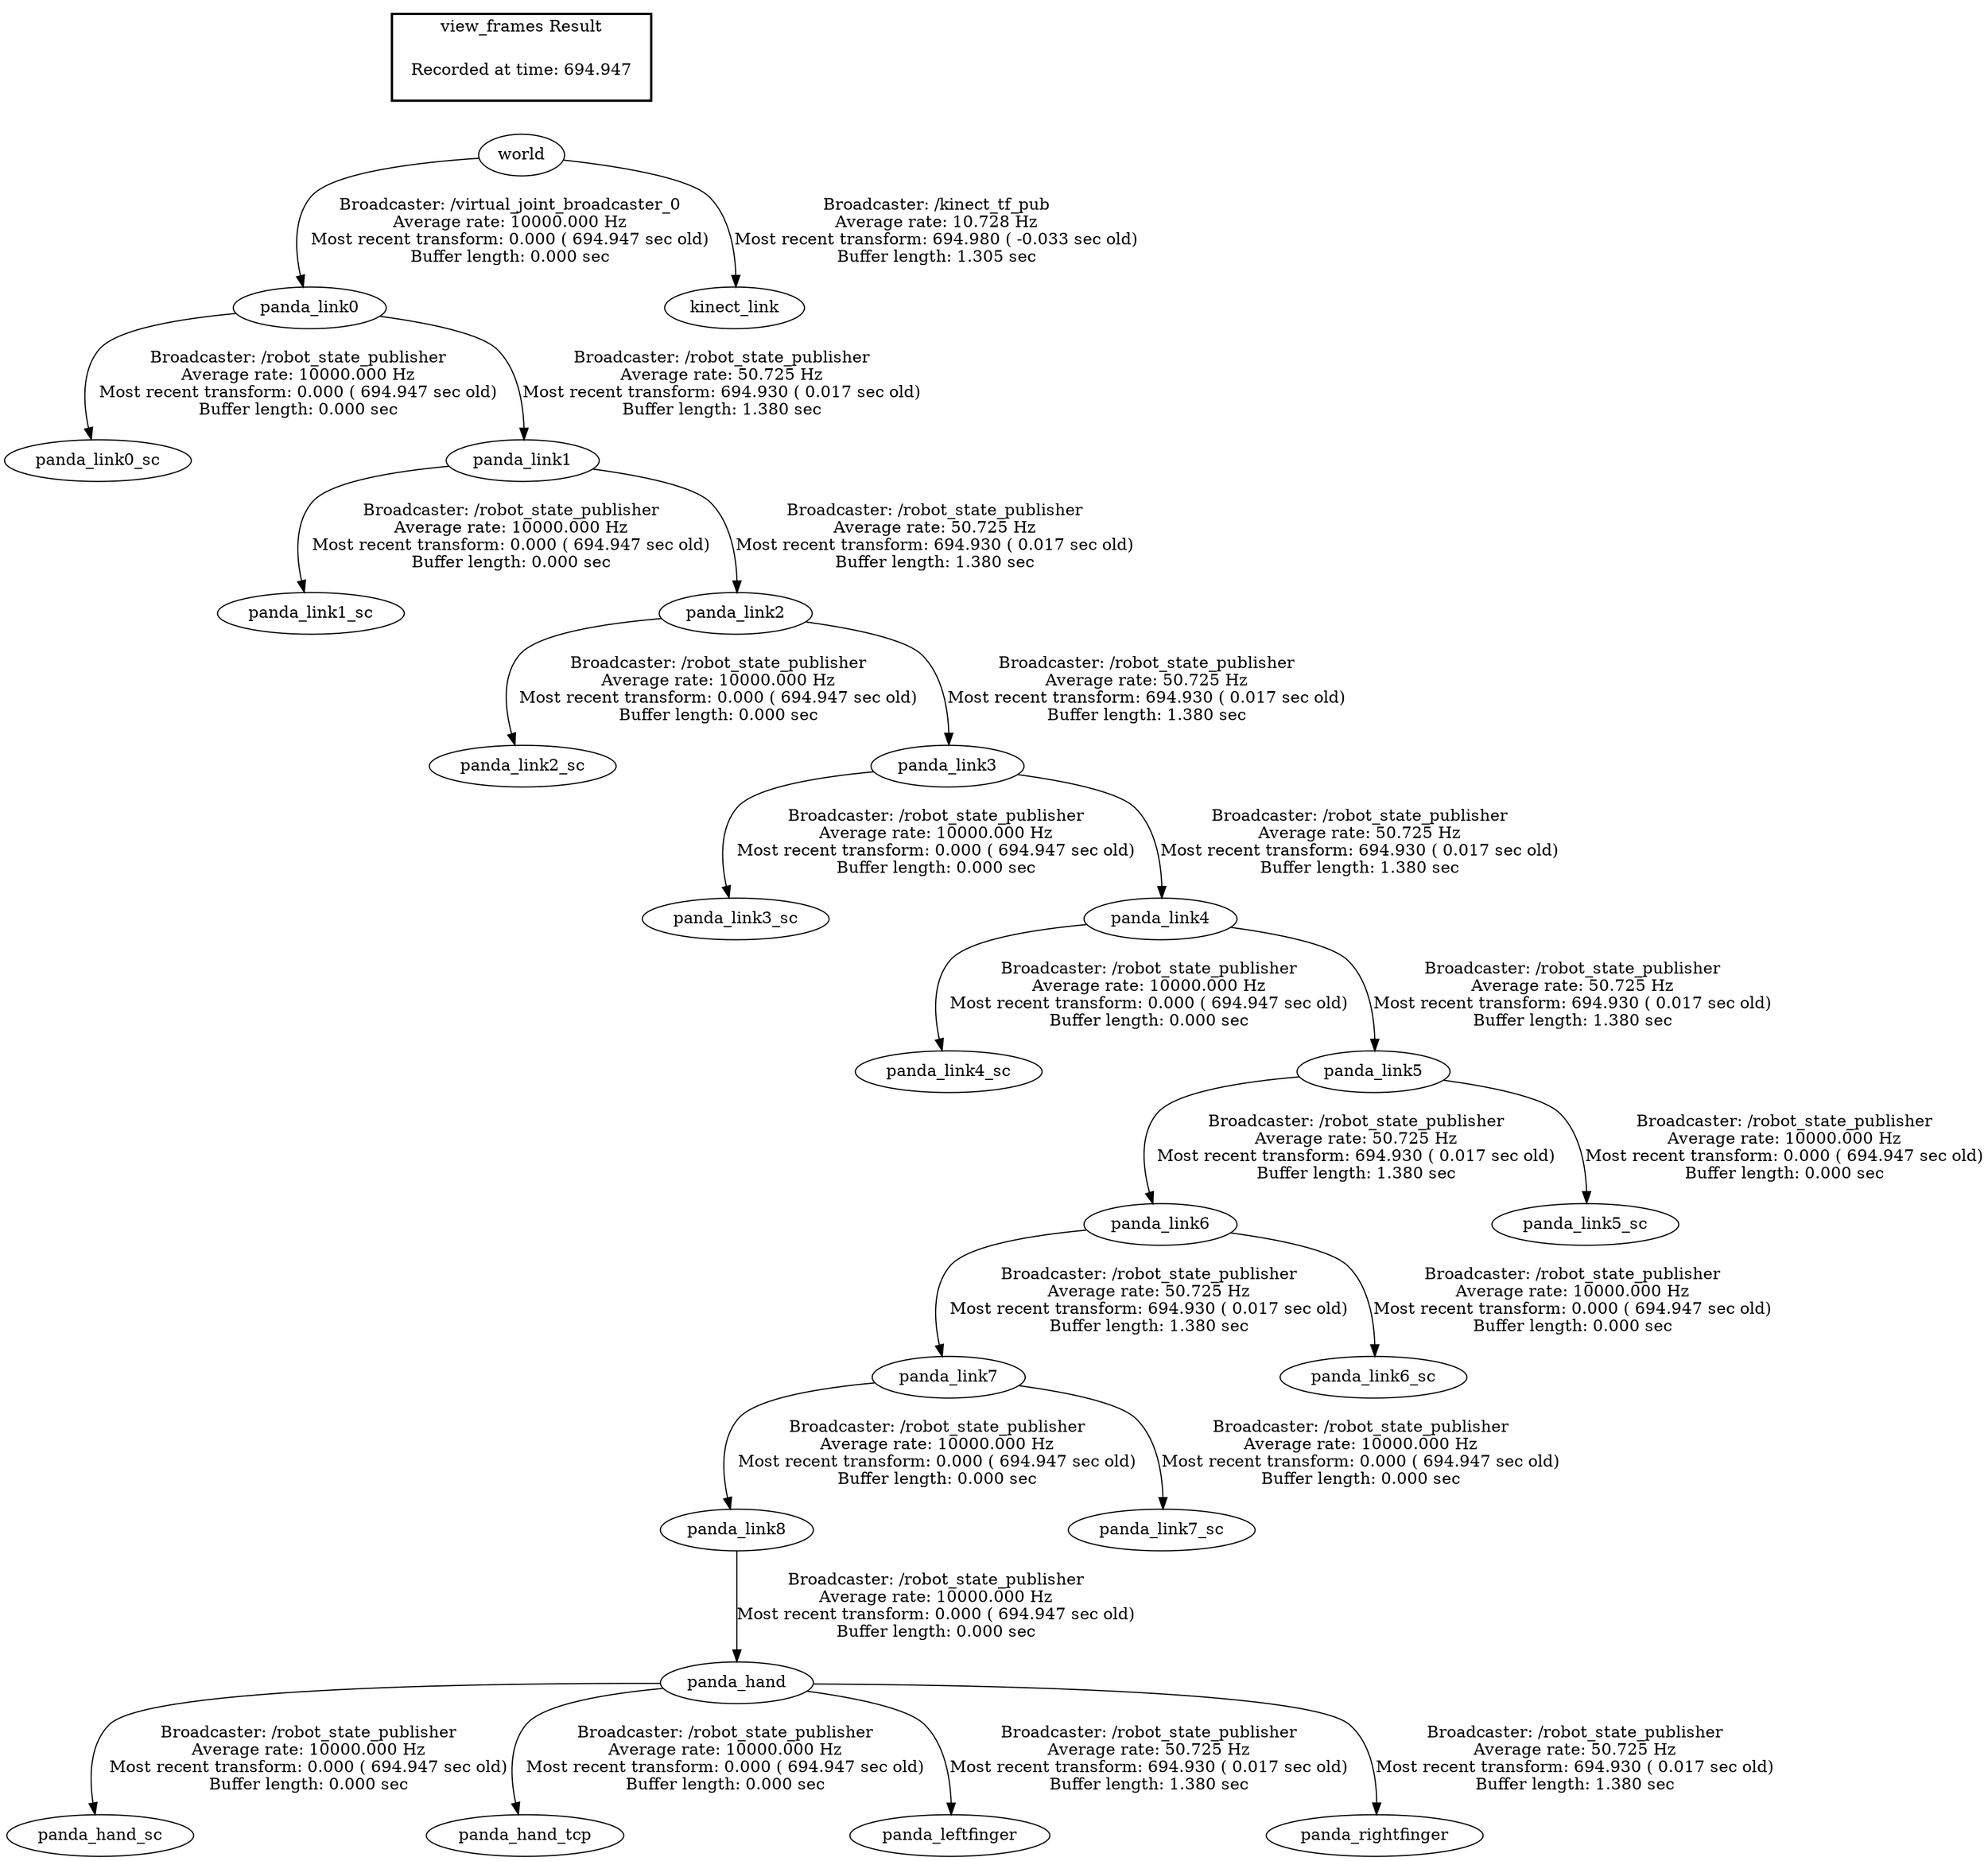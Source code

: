 digraph G {
"panda_link8" -> "panda_hand"[label="Broadcaster: /robot_state_publisher\nAverage rate: 10000.000 Hz\nMost recent transform: 0.000 ( 694.947 sec old)\nBuffer length: 0.000 sec\n"];
"panda_link7" -> "panda_link8"[label="Broadcaster: /robot_state_publisher\nAverage rate: 10000.000 Hz\nMost recent transform: 0.000 ( 694.947 sec old)\nBuffer length: 0.000 sec\n"];
"panda_hand" -> "panda_hand_sc"[label="Broadcaster: /robot_state_publisher\nAverage rate: 10000.000 Hz\nMost recent transform: 0.000 ( 694.947 sec old)\nBuffer length: 0.000 sec\n"];
"panda_hand" -> "panda_hand_tcp"[label="Broadcaster: /robot_state_publisher\nAverage rate: 10000.000 Hz\nMost recent transform: 0.000 ( 694.947 sec old)\nBuffer length: 0.000 sec\n"];
"panda_link6" -> "panda_link7"[label="Broadcaster: /robot_state_publisher\nAverage rate: 50.725 Hz\nMost recent transform: 694.930 ( 0.017 sec old)\nBuffer length: 1.380 sec\n"];
"panda_link0" -> "panda_link0_sc"[label="Broadcaster: /robot_state_publisher\nAverage rate: 10000.000 Hz\nMost recent transform: 0.000 ( 694.947 sec old)\nBuffer length: 0.000 sec\n"];
"world" -> "panda_link0"[label="Broadcaster: /virtual_joint_broadcaster_0\nAverage rate: 10000.000 Hz\nMost recent transform: 0.000 ( 694.947 sec old)\nBuffer length: 0.000 sec\n"];
"panda_link1" -> "panda_link1_sc"[label="Broadcaster: /robot_state_publisher\nAverage rate: 10000.000 Hz\nMost recent transform: 0.000 ( 694.947 sec old)\nBuffer length: 0.000 sec\n"];
"panda_link0" -> "panda_link1"[label="Broadcaster: /robot_state_publisher\nAverage rate: 50.725 Hz\nMost recent transform: 694.930 ( 0.017 sec old)\nBuffer length: 1.380 sec\n"];
"panda_link2" -> "panda_link2_sc"[label="Broadcaster: /robot_state_publisher\nAverage rate: 10000.000 Hz\nMost recent transform: 0.000 ( 694.947 sec old)\nBuffer length: 0.000 sec\n"];
"panda_link1" -> "panda_link2"[label="Broadcaster: /robot_state_publisher\nAverage rate: 50.725 Hz\nMost recent transform: 694.930 ( 0.017 sec old)\nBuffer length: 1.380 sec\n"];
"panda_link3" -> "panda_link3_sc"[label="Broadcaster: /robot_state_publisher\nAverage rate: 10000.000 Hz\nMost recent transform: 0.000 ( 694.947 sec old)\nBuffer length: 0.000 sec\n"];
"panda_link2" -> "panda_link3"[label="Broadcaster: /robot_state_publisher\nAverage rate: 50.725 Hz\nMost recent transform: 694.930 ( 0.017 sec old)\nBuffer length: 1.380 sec\n"];
"panda_link4" -> "panda_link4_sc"[label="Broadcaster: /robot_state_publisher\nAverage rate: 10000.000 Hz\nMost recent transform: 0.000 ( 694.947 sec old)\nBuffer length: 0.000 sec\n"];
"panda_link3" -> "panda_link4"[label="Broadcaster: /robot_state_publisher\nAverage rate: 50.725 Hz\nMost recent transform: 694.930 ( 0.017 sec old)\nBuffer length: 1.380 sec\n"];
"panda_link5" -> "panda_link5_sc"[label="Broadcaster: /robot_state_publisher\nAverage rate: 10000.000 Hz\nMost recent transform: 0.000 ( 694.947 sec old)\nBuffer length: 0.000 sec\n"];
"panda_link4" -> "panda_link5"[label="Broadcaster: /robot_state_publisher\nAverage rate: 50.725 Hz\nMost recent transform: 694.930 ( 0.017 sec old)\nBuffer length: 1.380 sec\n"];
"panda_link6" -> "panda_link6_sc"[label="Broadcaster: /robot_state_publisher\nAverage rate: 10000.000 Hz\nMost recent transform: 0.000 ( 694.947 sec old)\nBuffer length: 0.000 sec\n"];
"panda_link5" -> "panda_link6"[label="Broadcaster: /robot_state_publisher\nAverage rate: 50.725 Hz\nMost recent transform: 694.930 ( 0.017 sec old)\nBuffer length: 1.380 sec\n"];
"panda_link7" -> "panda_link7_sc"[label="Broadcaster: /robot_state_publisher\nAverage rate: 10000.000 Hz\nMost recent transform: 0.000 ( 694.947 sec old)\nBuffer length: 0.000 sec\n"];
"panda_hand" -> "panda_leftfinger"[label="Broadcaster: /robot_state_publisher\nAverage rate: 50.725 Hz\nMost recent transform: 694.930 ( 0.017 sec old)\nBuffer length: 1.380 sec\n"];
"panda_hand" -> "panda_rightfinger"[label="Broadcaster: /robot_state_publisher\nAverage rate: 50.725 Hz\nMost recent transform: 694.930 ( 0.017 sec old)\nBuffer length: 1.380 sec\n"];
"world" -> "kinect_link"[label="Broadcaster: /kinect_tf_pub\nAverage rate: 10.728 Hz\nMost recent transform: 694.980 ( -0.033 sec old)\nBuffer length: 1.305 sec\n"];
edge [style=invis];
 subgraph cluster_legend { style=bold; color=black; label ="view_frames Result";
"Recorded at time: 694.947"[ shape=plaintext ] ;
 }->"world";
}